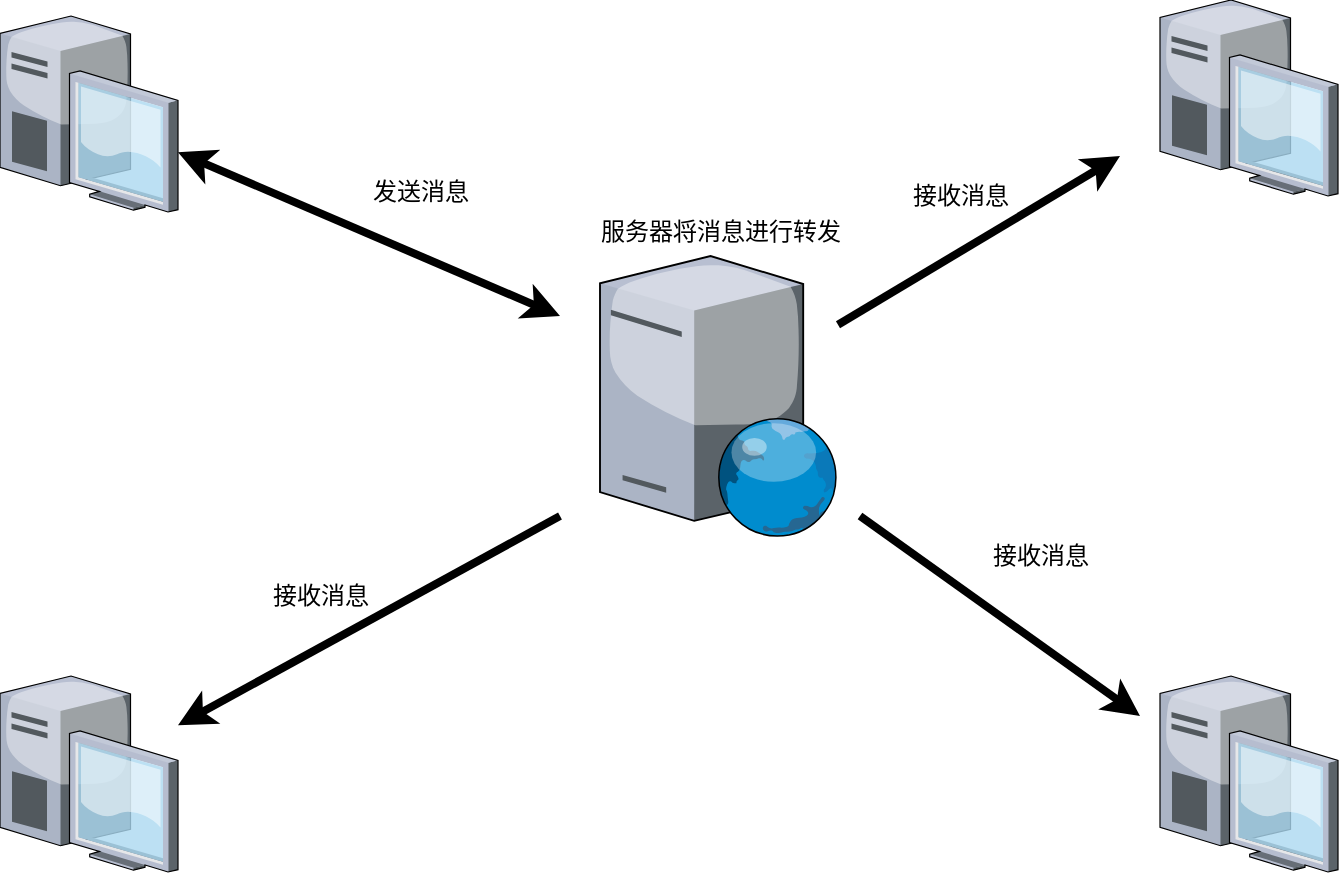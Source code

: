 <mxfile version="18.0.7" type="github">
  <diagram name="Page-1" id="822b0af5-4adb-64df-f703-e8dfc1f81529">
    <mxGraphModel dx="1422" dy="935" grid="1" gridSize="10" guides="1" tooltips="1" connect="1" arrows="1" fold="1" page="1" pageScale="1" pageWidth="1100" pageHeight="850" background="none" math="0" shadow="0">
      <root>
        <mxCell id="0" />
        <mxCell id="1" parent="0" />
        <mxCell id="srq2hsCReN3XFg2vQagE-1" value="" style="verticalLabelPosition=bottom;sketch=0;aspect=fixed;html=1;verticalAlign=top;strokeColor=none;align=center;outlineConnect=0;shape=mxgraph.citrix.web_server;" vertex="1" parent="1">
          <mxGeometry x="550" y="310" width="119" height="140" as="geometry" />
        </mxCell>
        <mxCell id="srq2hsCReN3XFg2vQagE-2" value="" style="verticalLabelPosition=bottom;sketch=0;aspect=fixed;html=1;verticalAlign=top;strokeColor=none;align=center;outlineConnect=0;shape=mxgraph.citrix.desktop;" vertex="1" parent="1">
          <mxGeometry x="250" y="190" width="89" height="98" as="geometry" />
        </mxCell>
        <mxCell id="srq2hsCReN3XFg2vQagE-3" value="" style="verticalLabelPosition=bottom;sketch=0;aspect=fixed;html=1;verticalAlign=top;strokeColor=none;align=center;outlineConnect=0;shape=mxgraph.citrix.desktop;" vertex="1" parent="1">
          <mxGeometry x="250" y="520" width="89" height="98" as="geometry" />
        </mxCell>
        <mxCell id="srq2hsCReN3XFg2vQagE-4" value="" style="verticalLabelPosition=bottom;sketch=0;aspect=fixed;html=1;verticalAlign=top;strokeColor=none;align=center;outlineConnect=0;shape=mxgraph.citrix.desktop;" vertex="1" parent="1">
          <mxGeometry x="830" y="182" width="89" height="98" as="geometry" />
        </mxCell>
        <mxCell id="srq2hsCReN3XFg2vQagE-5" value="" style="verticalLabelPosition=bottom;sketch=0;aspect=fixed;html=1;verticalAlign=top;strokeColor=none;align=center;outlineConnect=0;shape=mxgraph.citrix.desktop;" vertex="1" parent="1">
          <mxGeometry x="830" y="520" width="89" height="98" as="geometry" />
        </mxCell>
        <mxCell id="srq2hsCReN3XFg2vQagE-8" value="" style="endArrow=classic;startArrow=classic;html=1;rounded=0;strokeWidth=4;" edge="1" parent="1" source="srq2hsCReN3XFg2vQagE-2">
          <mxGeometry width="50" height="50" relative="1" as="geometry">
            <mxPoint x="360" y="300" as="sourcePoint" />
            <mxPoint x="530" y="340" as="targetPoint" />
          </mxGeometry>
        </mxCell>
        <mxCell id="srq2hsCReN3XFg2vQagE-9" value="" style="endArrow=classic;html=1;rounded=0;strokeWidth=4;" edge="1" parent="1" target="srq2hsCReN3XFg2vQagE-3">
          <mxGeometry width="50" height="50" relative="1" as="geometry">
            <mxPoint x="530" y="440" as="sourcePoint" />
            <mxPoint x="570" y="460" as="targetPoint" />
          </mxGeometry>
        </mxCell>
        <mxCell id="srq2hsCReN3XFg2vQagE-10" value="" style="endArrow=classic;html=1;rounded=0;strokeWidth=4;" edge="1" parent="1" source="srq2hsCReN3XFg2vQagE-1">
          <mxGeometry width="50" height="50" relative="1" as="geometry">
            <mxPoint x="670" y="340" as="sourcePoint" />
            <mxPoint x="810" y="260" as="targetPoint" />
          </mxGeometry>
        </mxCell>
        <mxCell id="srq2hsCReN3XFg2vQagE-11" value="" style="endArrow=classic;html=1;rounded=0;strokeWidth=4;" edge="1" parent="1">
          <mxGeometry width="50" height="50" relative="1" as="geometry">
            <mxPoint x="680" y="440" as="sourcePoint" />
            <mxPoint x="820" y="540" as="targetPoint" />
          </mxGeometry>
        </mxCell>
        <mxCell id="srq2hsCReN3XFg2vQagE-12" value="发送消息" style="text;html=1;align=center;verticalAlign=middle;resizable=0;points=[];autosize=1;strokeColor=none;fillColor=none;" vertex="1" parent="1">
          <mxGeometry x="430" y="268" width="60" height="20" as="geometry" />
        </mxCell>
        <mxCell id="srq2hsCReN3XFg2vQagE-13" value="服务器将消息进行转发" style="text;html=1;align=center;verticalAlign=middle;resizable=0;points=[];autosize=1;strokeColor=none;fillColor=none;" vertex="1" parent="1">
          <mxGeometry x="539.5" y="288" width="140" height="20" as="geometry" />
        </mxCell>
        <mxCell id="srq2hsCReN3XFg2vQagE-14" value="接收消息" style="text;html=1;align=center;verticalAlign=middle;resizable=0;points=[];autosize=1;strokeColor=none;fillColor=none;" vertex="1" parent="1">
          <mxGeometry x="700" y="270" width="60" height="20" as="geometry" />
        </mxCell>
        <mxCell id="srq2hsCReN3XFg2vQagE-15" value="接收消息" style="text;html=1;align=center;verticalAlign=middle;resizable=0;points=[];autosize=1;strokeColor=none;fillColor=none;" vertex="1" parent="1">
          <mxGeometry x="380" y="470" width="60" height="20" as="geometry" />
        </mxCell>
        <mxCell id="srq2hsCReN3XFg2vQagE-16" value="接收消息" style="text;html=1;align=center;verticalAlign=middle;resizable=0;points=[];autosize=1;strokeColor=none;fillColor=none;" vertex="1" parent="1">
          <mxGeometry x="740" y="450" width="60" height="20" as="geometry" />
        </mxCell>
      </root>
    </mxGraphModel>
  </diagram>
</mxfile>
